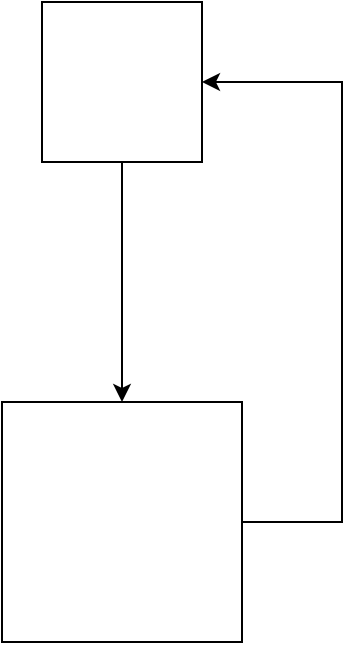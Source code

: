 <mxfile version="14.5.3" type="github">
  <diagram id="dJ3BSgD34plooyV6jrqa" name="Page-1">
    <mxGraphModel dx="1422" dy="762" grid="1" gridSize="10" guides="1" tooltips="1" connect="1" arrows="1" fold="1" page="1" pageScale="1" pageWidth="827" pageHeight="1169" math="0" shadow="0">
      <root>
        <mxCell id="0" />
        <mxCell id="1" parent="0" />
        <mxCell id="jx_5jHLMS5MpVJFKeeTs-4" style="edgeStyle=orthogonalEdgeStyle;rounded=0;orthogonalLoop=1;jettySize=auto;html=1;entryX=0.5;entryY=0;entryDx=0;entryDy=0;" edge="1" parent="1" source="jx_5jHLMS5MpVJFKeeTs-1" target="jx_5jHLMS5MpVJFKeeTs-3">
          <mxGeometry relative="1" as="geometry" />
        </mxCell>
        <mxCell id="jx_5jHLMS5MpVJFKeeTs-1" value="" style="whiteSpace=wrap;html=1;aspect=fixed;" vertex="1" parent="1">
          <mxGeometry x="180" y="70" width="80" height="80" as="geometry" />
        </mxCell>
        <mxCell id="jx_5jHLMS5MpVJFKeeTs-5" style="edgeStyle=orthogonalEdgeStyle;rounded=0;orthogonalLoop=1;jettySize=auto;html=1;entryX=1;entryY=0.5;entryDx=0;entryDy=0;" edge="1" parent="1" source="jx_5jHLMS5MpVJFKeeTs-3" target="jx_5jHLMS5MpVJFKeeTs-1">
          <mxGeometry relative="1" as="geometry">
            <mxPoint x="300" y="330" as="sourcePoint" />
            <Array as="points">
              <mxPoint x="330" y="330" />
              <mxPoint x="330" y="110" />
            </Array>
          </mxGeometry>
        </mxCell>
        <mxCell id="jx_5jHLMS5MpVJFKeeTs-3" value="" style="rounded=0;whiteSpace=wrap;html=1;" vertex="1" parent="1">
          <mxGeometry x="160" y="270" width="120" height="120" as="geometry" />
        </mxCell>
      </root>
    </mxGraphModel>
  </diagram>
</mxfile>
